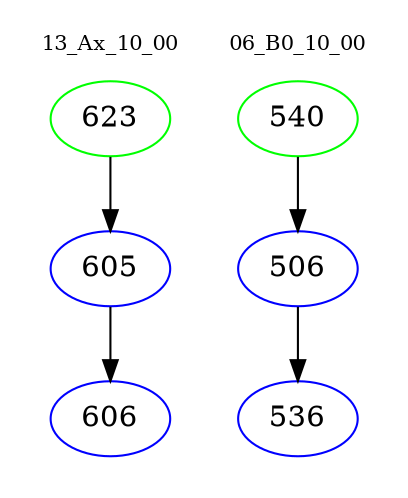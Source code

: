 digraph{
subgraph cluster_0 {
color = white
label = "13_Ax_10_00";
fontsize=10;
T0_623 [label="623", color="green"]
T0_623 -> T0_605 [color="black"]
T0_605 [label="605", color="blue"]
T0_605 -> T0_606 [color="black"]
T0_606 [label="606", color="blue"]
}
subgraph cluster_1 {
color = white
label = "06_B0_10_00";
fontsize=10;
T1_540 [label="540", color="green"]
T1_540 -> T1_506 [color="black"]
T1_506 [label="506", color="blue"]
T1_506 -> T1_536 [color="black"]
T1_536 [label="536", color="blue"]
}
}
